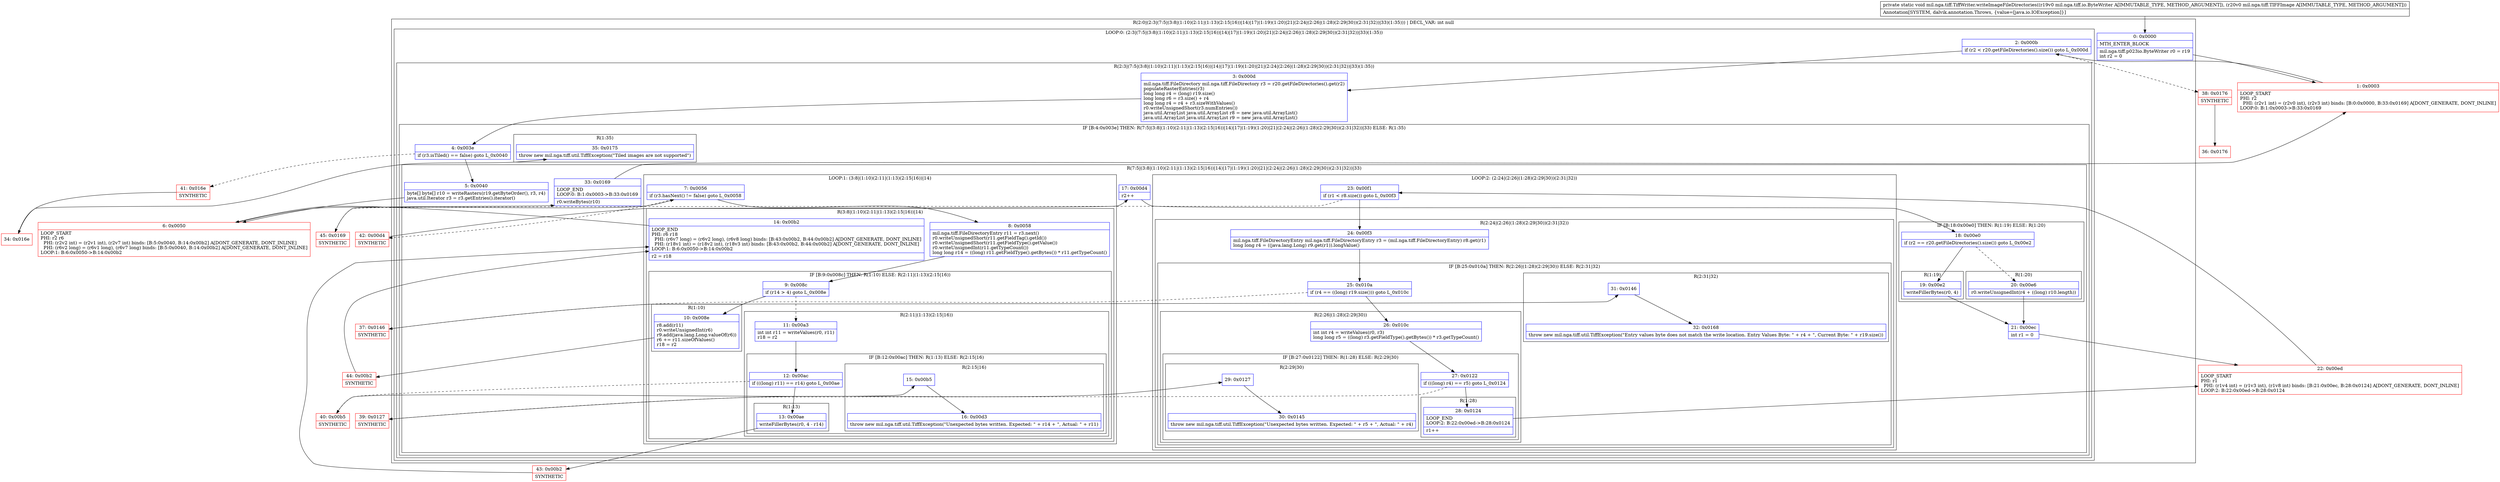 digraph "CFG formil.nga.tiff.TiffWriter.writeImageFileDirectories(Lmil\/nga\/tiff\/io\/ByteWriter;Lmil\/nga\/tiff\/TIFFImage;)V" {
subgraph cluster_Region_2093719234 {
label = "R(2:0|(2:3|(7:5|(3:8|(1:10)(2:11|(1:13)(2:15|16))|14)|17|(1:19)(1:20)|21|(2:24|(2:26|(1:28)(2:29|30))(2:31|32))|33)(1:35))) | DECL_VAR: int null\l";
node [shape=record,color=blue];
Node_0 [shape=record,label="{0\:\ 0x0000|MTH_ENTER_BLOCK\l|mil.nga.tiff.p023io.ByteWriter r0 = r19\lint r2 = 0\l}"];
subgraph cluster_LoopRegion_630420454 {
label = "LOOP:0: (2:3|(7:5|(3:8|(1:10)(2:11|(1:13)(2:15|16))|14)|17|(1:19)(1:20)|21|(2:24|(2:26|(1:28)(2:29|30))(2:31|32))|33)(1:35))";
node [shape=record,color=blue];
Node_2 [shape=record,label="{2\:\ 0x000b|if (r2 \< r20.getFileDirectories().size()) goto L_0x000d\l}"];
subgraph cluster_Region_767202993 {
label = "R(2:3|(7:5|(3:8|(1:10)(2:11|(1:13)(2:15|16))|14)|17|(1:19)(1:20)|21|(2:24|(2:26|(1:28)(2:29|30))(2:31|32))|33)(1:35))";
node [shape=record,color=blue];
Node_3 [shape=record,label="{3\:\ 0x000d|mil.nga.tiff.FileDirectory mil.nga.tiff.FileDirectory r3 = r20.getFileDirectories().get(r2)\lpopulateRasterEntries(r3)\llong long r4 = (long) r19.size()\llong long r6 = r3.size() + r4\llong long r4 = r4 + r3.sizeWithValues()\lr0.writeUnsignedShort(r3.numEntries())\ljava.util.ArrayList java.util.ArrayList r8 = new java.util.ArrayList()\ljava.util.ArrayList java.util.ArrayList r9 = new java.util.ArrayList()\l}"];
subgraph cluster_IfRegion_1124211062 {
label = "IF [B:4:0x003e] THEN: R(7:5|(3:8|(1:10)(2:11|(1:13)(2:15|16))|14)|17|(1:19)(1:20)|21|(2:24|(2:26|(1:28)(2:29|30))(2:31|32))|33) ELSE: R(1:35)";
node [shape=record,color=blue];
Node_4 [shape=record,label="{4\:\ 0x003e|if (r3.isTiled() == false) goto L_0x0040\l}"];
subgraph cluster_Region_1594886950 {
label = "R(7:5|(3:8|(1:10)(2:11|(1:13)(2:15|16))|14)|17|(1:19)(1:20)|21|(2:24|(2:26|(1:28)(2:29|30))(2:31|32))|33)";
node [shape=record,color=blue];
Node_5 [shape=record,label="{5\:\ 0x0040|byte[] byte[] r10 = writeRasters(r19.getByteOrder(), r3, r4)\ljava.util.Iterator r3 = r3.getEntries().iterator()\l}"];
subgraph cluster_LoopRegion_1038731526 {
label = "LOOP:1: (3:8|(1:10)(2:11|(1:13)(2:15|16))|14)";
node [shape=record,color=blue];
Node_7 [shape=record,label="{7\:\ 0x0056|if (r3.hasNext() != false) goto L_0x0058\l}"];
subgraph cluster_Region_926463326 {
label = "R(3:8|(1:10)(2:11|(1:13)(2:15|16))|14)";
node [shape=record,color=blue];
Node_8 [shape=record,label="{8\:\ 0x0058|mil.nga.tiff.FileDirectoryEntry r11 = r3.next()\lr0.writeUnsignedShort(r11.getFieldTag().getId())\lr0.writeUnsignedShort(r11.getFieldType().getValue())\lr0.writeUnsignedInt(r11.getTypeCount())\llong long r14 = ((long) r11.getFieldType().getBytes()) * r11.getTypeCount()\l}"];
subgraph cluster_IfRegion_1000826628 {
label = "IF [B:9:0x008c] THEN: R(1:10) ELSE: R(2:11|(1:13)(2:15|16))";
node [shape=record,color=blue];
Node_9 [shape=record,label="{9\:\ 0x008c|if (r14 \> 4) goto L_0x008e\l}"];
subgraph cluster_Region_933734026 {
label = "R(1:10)";
node [shape=record,color=blue];
Node_10 [shape=record,label="{10\:\ 0x008e|r8.add(r11)\lr0.writeUnsignedInt(r6)\lr9.add(java.lang.Long.valueOf(r6))\lr6 += r11.sizeOfValues()\lr18 = r2\l}"];
}
subgraph cluster_Region_398066482 {
label = "R(2:11|(1:13)(2:15|16))";
node [shape=record,color=blue];
Node_11 [shape=record,label="{11\:\ 0x00a3|int int r11 = writeValues(r0, r11)\lr18 = r2\l}"];
subgraph cluster_IfRegion_178498897 {
label = "IF [B:12:0x00ac] THEN: R(1:13) ELSE: R(2:15|16)";
node [shape=record,color=blue];
Node_12 [shape=record,label="{12\:\ 0x00ac|if (((long) r11) == r14) goto L_0x00ae\l}"];
subgraph cluster_Region_1858863210 {
label = "R(1:13)";
node [shape=record,color=blue];
Node_13 [shape=record,label="{13\:\ 0x00ae|writeFillerBytes(r0, 4 \- r14)\l}"];
}
subgraph cluster_Region_1220001644 {
label = "R(2:15|16)";
node [shape=record,color=blue];
Node_15 [shape=record,label="{15\:\ 0x00b5}"];
Node_16 [shape=record,label="{16\:\ 0x00d3|throw new mil.nga.tiff.util.TiffException(\"Unexpected bytes written. Expected: \" + r14 + \", Actual: \" + r11)\l}"];
}
}
}
}
Node_14 [shape=record,label="{14\:\ 0x00b2|LOOP_END\lPHI: r6 r18 \l  PHI: (r6v7 long) = (r6v2 long), (r6v8 long) binds: [B:43:0x00b2, B:44:0x00b2] A[DONT_GENERATE, DONT_INLINE]\l  PHI: (r18v1 int) = (r18v2 int), (r18v3 int) binds: [B:43:0x00b2, B:44:0x00b2] A[DONT_GENERATE, DONT_INLINE]\lLOOP:1: B:6:0x0050\-\>B:14:0x00b2\l|r2 = r18\l}"];
}
}
Node_17 [shape=record,label="{17\:\ 0x00d4|r2++\l}"];
subgraph cluster_IfRegion_511640753 {
label = "IF [B:18:0x00e0] THEN: R(1:19) ELSE: R(1:20)";
node [shape=record,color=blue];
Node_18 [shape=record,label="{18\:\ 0x00e0|if (r2 == r20.getFileDirectories().size()) goto L_0x00e2\l}"];
subgraph cluster_Region_481086120 {
label = "R(1:19)";
node [shape=record,color=blue];
Node_19 [shape=record,label="{19\:\ 0x00e2|writeFillerBytes(r0, 4)\l}"];
}
subgraph cluster_Region_381004865 {
label = "R(1:20)";
node [shape=record,color=blue];
Node_20 [shape=record,label="{20\:\ 0x00e6|r0.writeUnsignedInt(r4 + ((long) r10.length))\l}"];
}
}
Node_21 [shape=record,label="{21\:\ 0x00ec|int r1 = 0\l}"];
subgraph cluster_LoopRegion_479486731 {
label = "LOOP:2: (2:24|(2:26|(1:28)(2:29|30))(2:31|32))";
node [shape=record,color=blue];
Node_23 [shape=record,label="{23\:\ 0x00f1|if (r1 \< r8.size()) goto L_0x00f3\l}"];
subgraph cluster_Region_572931900 {
label = "R(2:24|(2:26|(1:28)(2:29|30))(2:31|32))";
node [shape=record,color=blue];
Node_24 [shape=record,label="{24\:\ 0x00f3|mil.nga.tiff.FileDirectoryEntry mil.nga.tiff.FileDirectoryEntry r3 = (mil.nga.tiff.FileDirectoryEntry) r8.get(r1)\llong long r4 = ((java.lang.Long) r9.get(r1)).longValue()\l}"];
subgraph cluster_IfRegion_385914121 {
label = "IF [B:25:0x010a] THEN: R(2:26|(1:28)(2:29|30)) ELSE: R(2:31|32)";
node [shape=record,color=blue];
Node_25 [shape=record,label="{25\:\ 0x010a|if (r4 == ((long) r19.size())) goto L_0x010c\l}"];
subgraph cluster_Region_1364299318 {
label = "R(2:26|(1:28)(2:29|30))";
node [shape=record,color=blue];
Node_26 [shape=record,label="{26\:\ 0x010c|int int r4 = writeValues(r0, r3)\llong long r5 = ((long) r3.getFieldType().getBytes()) * r3.getTypeCount()\l}"];
subgraph cluster_IfRegion_998188332 {
label = "IF [B:27:0x0122] THEN: R(1:28) ELSE: R(2:29|30)";
node [shape=record,color=blue];
Node_27 [shape=record,label="{27\:\ 0x0122|if (((long) r4) == r5) goto L_0x0124\l}"];
subgraph cluster_Region_1151003973 {
label = "R(1:28)";
node [shape=record,color=blue];
Node_28 [shape=record,label="{28\:\ 0x0124|LOOP_END\lLOOP:2: B:22:0x00ed\-\>B:28:0x0124\l|r1++\l}"];
}
subgraph cluster_Region_681314243 {
label = "R(2:29|30)";
node [shape=record,color=blue];
Node_29 [shape=record,label="{29\:\ 0x0127}"];
Node_30 [shape=record,label="{30\:\ 0x0145|throw new mil.nga.tiff.util.TiffException(\"Unexpected bytes written. Expected: \" + r5 + \", Actual: \" + r4)\l}"];
}
}
}
subgraph cluster_Region_682832089 {
label = "R(2:31|32)";
node [shape=record,color=blue];
Node_31 [shape=record,label="{31\:\ 0x0146}"];
Node_32 [shape=record,label="{32\:\ 0x0168|throw new mil.nga.tiff.util.TiffException(\"Entry values byte does not match the write location. Entry Values Byte: \" + r4 + \", Current Byte: \" + r19.size())\l}"];
}
}
}
}
Node_33 [shape=record,label="{33\:\ 0x0169|LOOP_END\lLOOP:0: B:1:0x0003\-\>B:33:0x0169\l|r0.writeBytes(r10)\l}"];
}
subgraph cluster_Region_2090214498 {
label = "R(1:35)";
node [shape=record,color=blue];
Node_35 [shape=record,label="{35\:\ 0x0175|throw new mil.nga.tiff.util.TiffException(\"Tiled images are not supported\")\l}"];
}
}
}
}
}
Node_1 [shape=record,color=red,label="{1\:\ 0x0003|LOOP_START\lPHI: r2 \l  PHI: (r2v1 int) = (r2v0 int), (r2v3 int) binds: [B:0:0x0000, B:33:0x0169] A[DONT_GENERATE, DONT_INLINE]\lLOOP:0: B:1:0x0003\-\>B:33:0x0169\l}"];
Node_6 [shape=record,color=red,label="{6\:\ 0x0050|LOOP_START\lPHI: r2 r6 \l  PHI: (r2v2 int) = (r2v1 int), (r2v7 int) binds: [B:5:0x0040, B:14:0x00b2] A[DONT_GENERATE, DONT_INLINE]\l  PHI: (r6v2 long) = (r6v1 long), (r6v7 long) binds: [B:5:0x0040, B:14:0x00b2] A[DONT_GENERATE, DONT_INLINE]\lLOOP:1: B:6:0x0050\-\>B:14:0x00b2\l}"];
Node_22 [shape=record,color=red,label="{22\:\ 0x00ed|LOOP_START\lPHI: r1 \l  PHI: (r1v4 int) = (r1v3 int), (r1v8 int) binds: [B:21:0x00ec, B:28:0x0124] A[DONT_GENERATE, DONT_INLINE]\lLOOP:2: B:22:0x00ed\-\>B:28:0x0124\l}"];
Node_34 [shape=record,color=red,label="{34\:\ 0x016e}"];
Node_36 [shape=record,color=red,label="{36\:\ 0x0176}"];
Node_37 [shape=record,color=red,label="{37\:\ 0x0146|SYNTHETIC\l}"];
Node_38 [shape=record,color=red,label="{38\:\ 0x0176|SYNTHETIC\l}"];
Node_39 [shape=record,color=red,label="{39\:\ 0x0127|SYNTHETIC\l}"];
Node_40 [shape=record,color=red,label="{40\:\ 0x00b5|SYNTHETIC\l}"];
Node_41 [shape=record,color=red,label="{41\:\ 0x016e|SYNTHETIC\l}"];
Node_42 [shape=record,color=red,label="{42\:\ 0x00d4|SYNTHETIC\l}"];
Node_43 [shape=record,color=red,label="{43\:\ 0x00b2|SYNTHETIC\l}"];
Node_44 [shape=record,color=red,label="{44\:\ 0x00b2|SYNTHETIC\l}"];
Node_45 [shape=record,color=red,label="{45\:\ 0x0169|SYNTHETIC\l}"];
MethodNode[shape=record,label="{private static void mil.nga.tiff.TiffWriter.writeImageFileDirectories((r19v0 mil.nga.tiff.io.ByteWriter A[IMMUTABLE_TYPE, METHOD_ARGUMENT]), (r20v0 mil.nga.tiff.TIFFImage A[IMMUTABLE_TYPE, METHOD_ARGUMENT]))  | Annotation[SYSTEM, dalvik.annotation.Throws, \{value=[java.io.IOException]\}]\l}"];
MethodNode -> Node_0;
Node_0 -> Node_1;
Node_2 -> Node_3;
Node_2 -> Node_38[style=dashed];
Node_3 -> Node_4;
Node_4 -> Node_5;
Node_4 -> Node_41[style=dashed];
Node_5 -> Node_6;
Node_7 -> Node_8;
Node_7 -> Node_42[style=dashed];
Node_8 -> Node_9;
Node_9 -> Node_10;
Node_9 -> Node_11[style=dashed];
Node_10 -> Node_44;
Node_11 -> Node_12;
Node_12 -> Node_13;
Node_12 -> Node_40[style=dashed];
Node_13 -> Node_43;
Node_15 -> Node_16;
Node_14 -> Node_6;
Node_17 -> Node_18;
Node_18 -> Node_19;
Node_18 -> Node_20[style=dashed];
Node_19 -> Node_21;
Node_20 -> Node_21;
Node_21 -> Node_22;
Node_23 -> Node_24;
Node_23 -> Node_45[style=dashed];
Node_24 -> Node_25;
Node_25 -> Node_26;
Node_25 -> Node_37[style=dashed];
Node_26 -> Node_27;
Node_27 -> Node_28;
Node_27 -> Node_39[style=dashed];
Node_28 -> Node_22;
Node_29 -> Node_30;
Node_31 -> Node_32;
Node_33 -> Node_1;
Node_1 -> Node_2;
Node_6 -> Node_7;
Node_22 -> Node_23;
Node_34 -> Node_35;
Node_37 -> Node_31;
Node_38 -> Node_36;
Node_39 -> Node_29;
Node_40 -> Node_15;
Node_41 -> Node_34;
Node_42 -> Node_17;
Node_43 -> Node_14;
Node_44 -> Node_14;
Node_45 -> Node_33;
}

